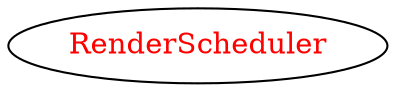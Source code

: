 digraph dependencyGraph {
 concentrate=true;
 ranksep="2.0";
 rankdir="LR"; 
 splines="ortho";
"RenderScheduler" [fontcolor="red"];
}